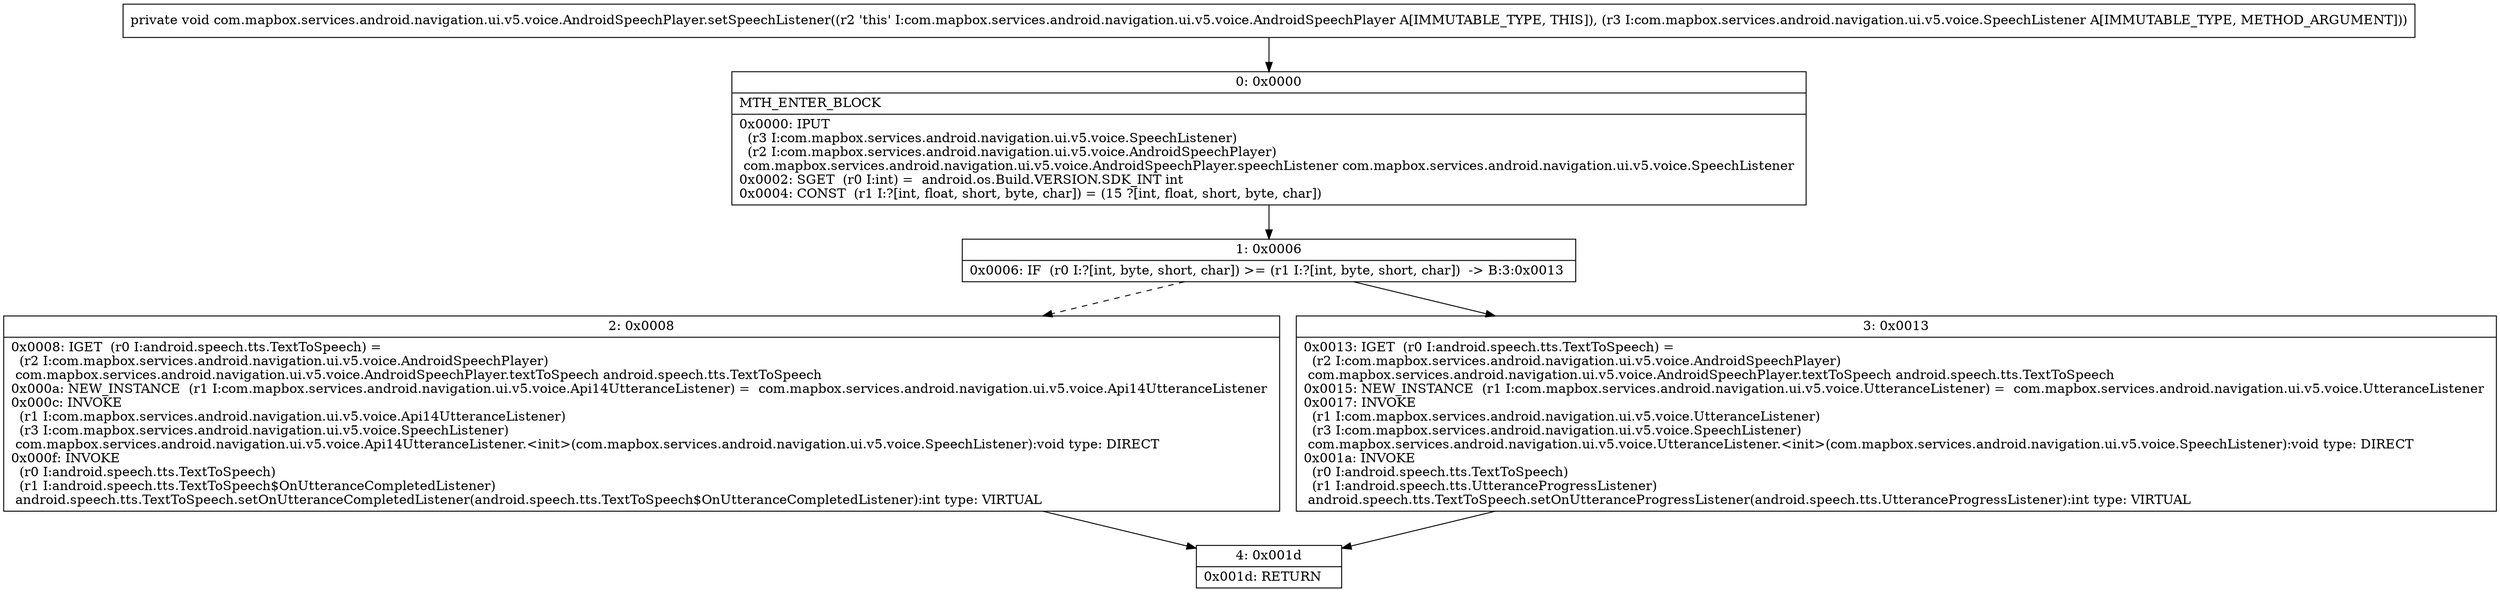 digraph "CFG forcom.mapbox.services.android.navigation.ui.v5.voice.AndroidSpeechPlayer.setSpeechListener(Lcom\/mapbox\/services\/android\/navigation\/ui\/v5\/voice\/SpeechListener;)V" {
Node_0 [shape=record,label="{0\:\ 0x0000|MTH_ENTER_BLOCK\l|0x0000: IPUT  \l  (r3 I:com.mapbox.services.android.navigation.ui.v5.voice.SpeechListener)\l  (r2 I:com.mapbox.services.android.navigation.ui.v5.voice.AndroidSpeechPlayer)\l com.mapbox.services.android.navigation.ui.v5.voice.AndroidSpeechPlayer.speechListener com.mapbox.services.android.navigation.ui.v5.voice.SpeechListener \l0x0002: SGET  (r0 I:int) =  android.os.Build.VERSION.SDK_INT int \l0x0004: CONST  (r1 I:?[int, float, short, byte, char]) = (15 ?[int, float, short, byte, char]) \l}"];
Node_1 [shape=record,label="{1\:\ 0x0006|0x0006: IF  (r0 I:?[int, byte, short, char]) \>= (r1 I:?[int, byte, short, char])  \-\> B:3:0x0013 \l}"];
Node_2 [shape=record,label="{2\:\ 0x0008|0x0008: IGET  (r0 I:android.speech.tts.TextToSpeech) = \l  (r2 I:com.mapbox.services.android.navigation.ui.v5.voice.AndroidSpeechPlayer)\l com.mapbox.services.android.navigation.ui.v5.voice.AndroidSpeechPlayer.textToSpeech android.speech.tts.TextToSpeech \l0x000a: NEW_INSTANCE  (r1 I:com.mapbox.services.android.navigation.ui.v5.voice.Api14UtteranceListener) =  com.mapbox.services.android.navigation.ui.v5.voice.Api14UtteranceListener \l0x000c: INVOKE  \l  (r1 I:com.mapbox.services.android.navigation.ui.v5.voice.Api14UtteranceListener)\l  (r3 I:com.mapbox.services.android.navigation.ui.v5.voice.SpeechListener)\l com.mapbox.services.android.navigation.ui.v5.voice.Api14UtteranceListener.\<init\>(com.mapbox.services.android.navigation.ui.v5.voice.SpeechListener):void type: DIRECT \l0x000f: INVOKE  \l  (r0 I:android.speech.tts.TextToSpeech)\l  (r1 I:android.speech.tts.TextToSpeech$OnUtteranceCompletedListener)\l android.speech.tts.TextToSpeech.setOnUtteranceCompletedListener(android.speech.tts.TextToSpeech$OnUtteranceCompletedListener):int type: VIRTUAL \l}"];
Node_3 [shape=record,label="{3\:\ 0x0013|0x0013: IGET  (r0 I:android.speech.tts.TextToSpeech) = \l  (r2 I:com.mapbox.services.android.navigation.ui.v5.voice.AndroidSpeechPlayer)\l com.mapbox.services.android.navigation.ui.v5.voice.AndroidSpeechPlayer.textToSpeech android.speech.tts.TextToSpeech \l0x0015: NEW_INSTANCE  (r1 I:com.mapbox.services.android.navigation.ui.v5.voice.UtteranceListener) =  com.mapbox.services.android.navigation.ui.v5.voice.UtteranceListener \l0x0017: INVOKE  \l  (r1 I:com.mapbox.services.android.navigation.ui.v5.voice.UtteranceListener)\l  (r3 I:com.mapbox.services.android.navigation.ui.v5.voice.SpeechListener)\l com.mapbox.services.android.navigation.ui.v5.voice.UtteranceListener.\<init\>(com.mapbox.services.android.navigation.ui.v5.voice.SpeechListener):void type: DIRECT \l0x001a: INVOKE  \l  (r0 I:android.speech.tts.TextToSpeech)\l  (r1 I:android.speech.tts.UtteranceProgressListener)\l android.speech.tts.TextToSpeech.setOnUtteranceProgressListener(android.speech.tts.UtteranceProgressListener):int type: VIRTUAL \l}"];
Node_4 [shape=record,label="{4\:\ 0x001d|0x001d: RETURN   \l}"];
MethodNode[shape=record,label="{private void com.mapbox.services.android.navigation.ui.v5.voice.AndroidSpeechPlayer.setSpeechListener((r2 'this' I:com.mapbox.services.android.navigation.ui.v5.voice.AndroidSpeechPlayer A[IMMUTABLE_TYPE, THIS]), (r3 I:com.mapbox.services.android.navigation.ui.v5.voice.SpeechListener A[IMMUTABLE_TYPE, METHOD_ARGUMENT])) }"];
MethodNode -> Node_0;
Node_0 -> Node_1;
Node_1 -> Node_2[style=dashed];
Node_1 -> Node_3;
Node_2 -> Node_4;
Node_3 -> Node_4;
}

